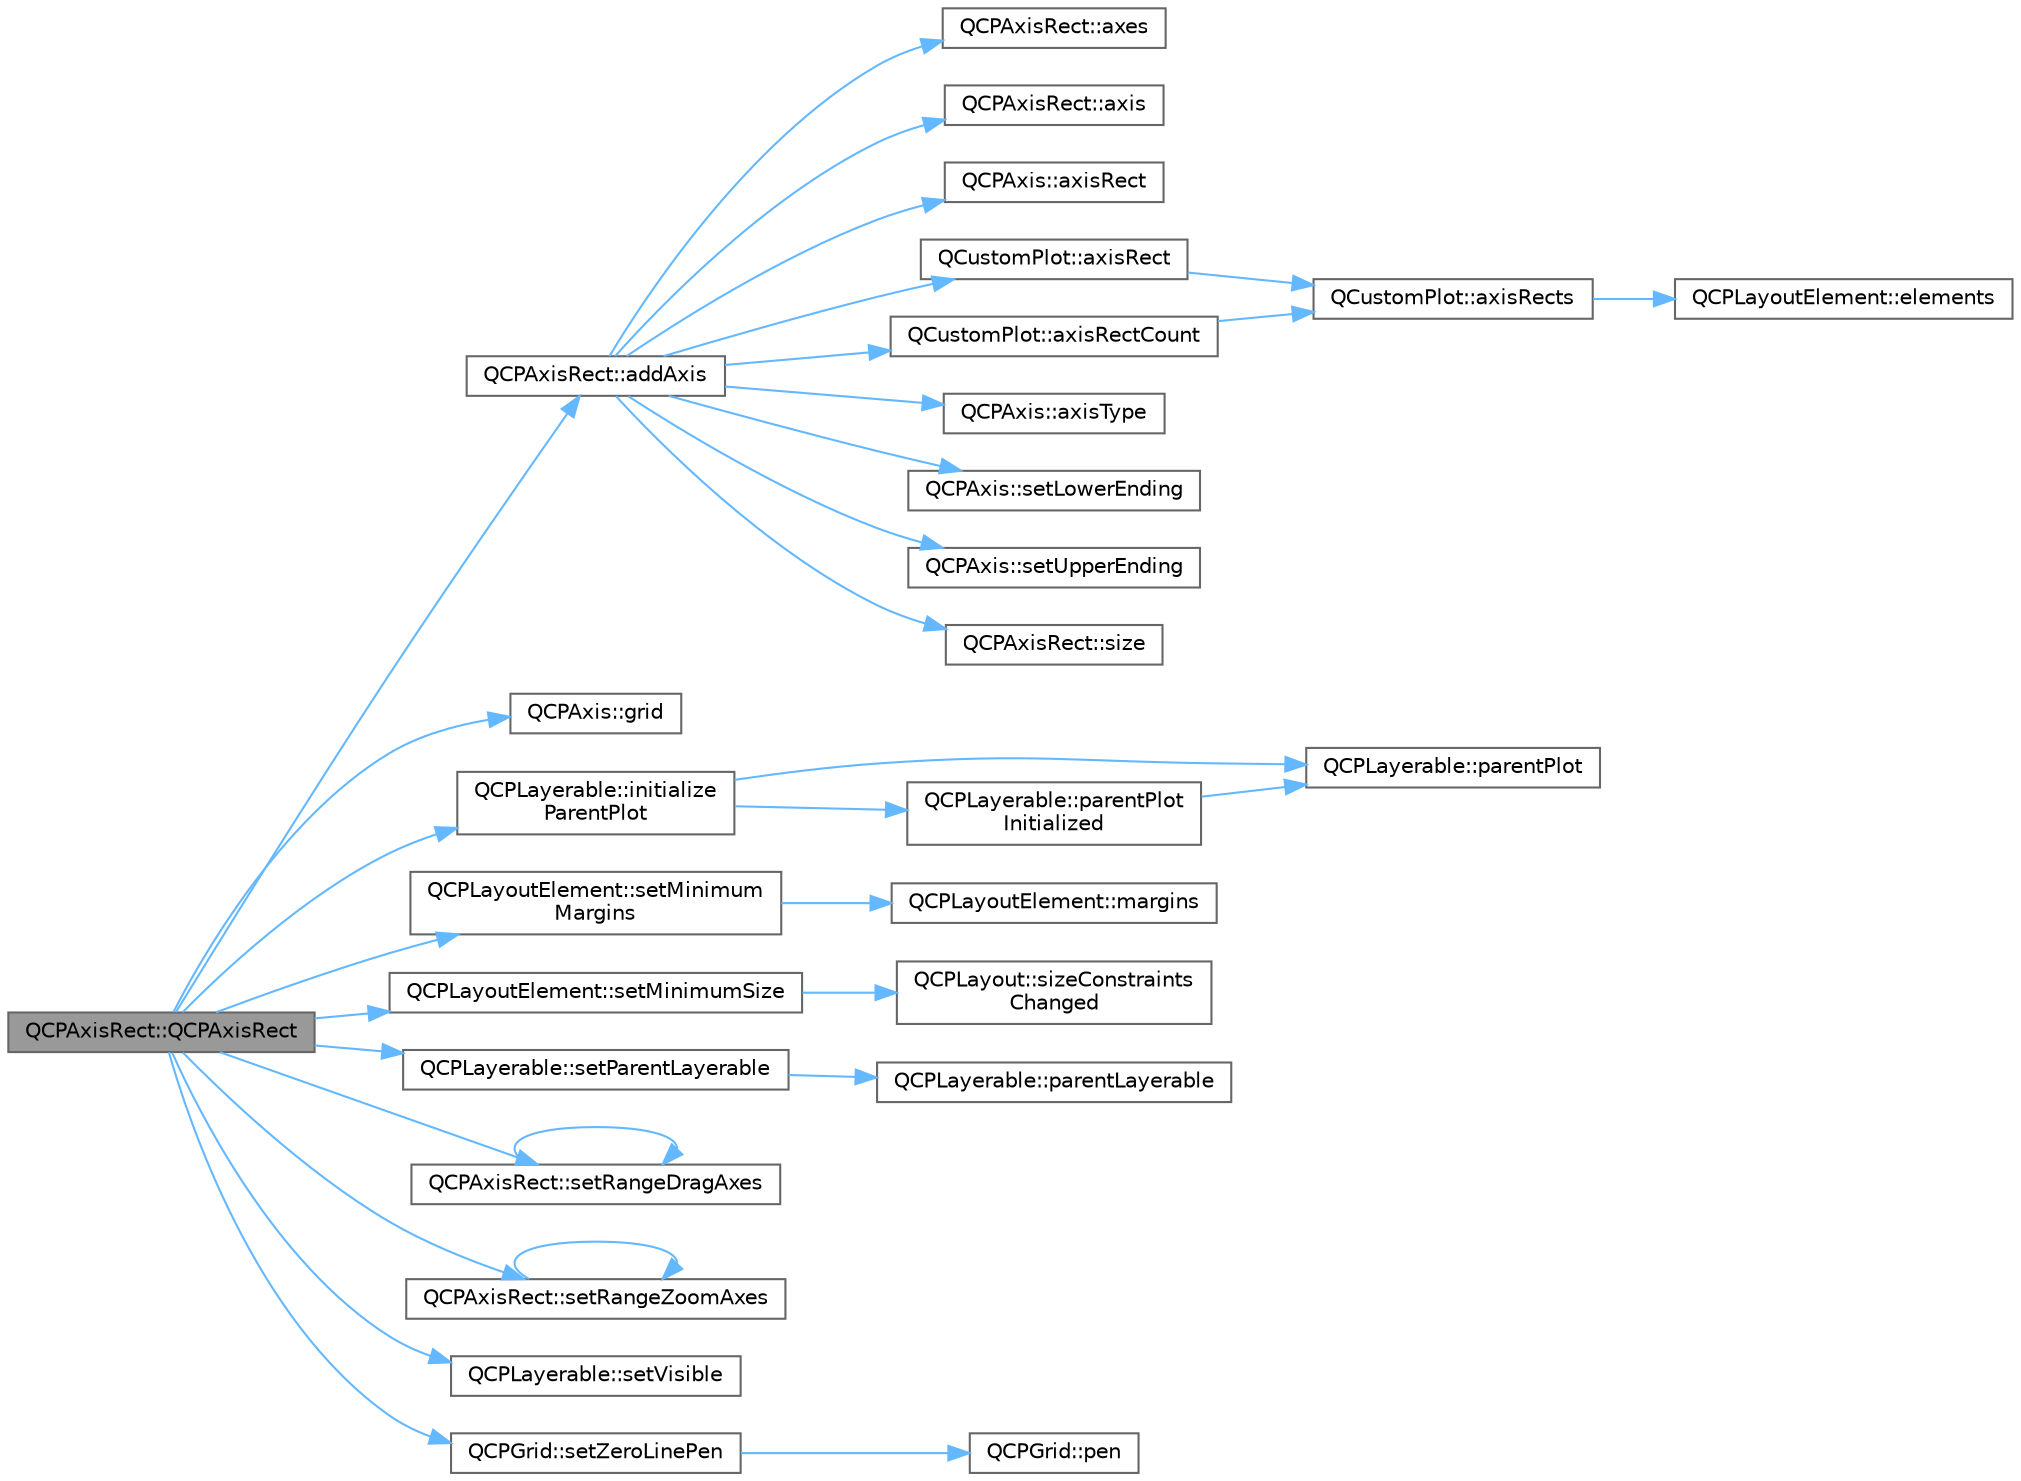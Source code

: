 digraph "QCPAxisRect::QCPAxisRect"
{
 // LATEX_PDF_SIZE
  bgcolor="transparent";
  edge [fontname=Helvetica,fontsize=10,labelfontname=Helvetica,labelfontsize=10];
  node [fontname=Helvetica,fontsize=10,shape=box,height=0.2,width=0.4];
  rankdir="LR";
  Node1 [label="QCPAxisRect::QCPAxisRect",height=0.2,width=0.4,color="gray40", fillcolor="grey60", style="filled", fontcolor="black",tooltip=" "];
  Node1 -> Node2 [color="steelblue1",style="solid"];
  Node2 [label="QCPAxisRect::addAxis",height=0.2,width=0.4,color="grey40", fillcolor="white", style="filled",URL="$class_q_c_p_axis_rect.html#a2dc336092ccc57d44a46194c8a23e4f4",tooltip=" "];
  Node2 -> Node3 [color="steelblue1",style="solid"];
  Node3 [label="QCPAxisRect::axes",height=0.2,width=0.4,color="grey40", fillcolor="white", style="filled",URL="$class_q_c_p_axis_rect.html#a11657b8faebe9677180860e8057ede26",tooltip=" "];
  Node2 -> Node4 [color="steelblue1",style="solid"];
  Node4 [label="QCPAxisRect::axis",height=0.2,width=0.4,color="grey40", fillcolor="white", style="filled",URL="$class_q_c_p_axis_rect.html#a583ae4f6d78b601b732183f6cabecbe1",tooltip=" "];
  Node2 -> Node5 [color="steelblue1",style="solid"];
  Node5 [label="QCPAxis::axisRect",height=0.2,width=0.4,color="grey40", fillcolor="white", style="filled",URL="$class_q_c_p_axis.html#a001b4ddefe6ea42d5e75866e235f62e8",tooltip=" "];
  Node2 -> Node6 [color="steelblue1",style="solid"];
  Node6 [label="QCustomPlot::axisRect",height=0.2,width=0.4,color="grey40", fillcolor="white", style="filled",URL="$class_q_custom_plot.html#ae5eefcb5f6ca26689b1fd4f6e25b42f9",tooltip=" "];
  Node6 -> Node7 [color="steelblue1",style="solid"];
  Node7 [label="QCustomPlot::axisRects",height=0.2,width=0.4,color="grey40", fillcolor="white", style="filled",URL="$class_q_custom_plot.html#a12af771429e2d7e313c8c5d5fca068fe",tooltip=" "];
  Node7 -> Node8 [color="steelblue1",style="solid"];
  Node8 [label="QCPLayoutElement::elements",height=0.2,width=0.4,color="grey40", fillcolor="white", style="filled",URL="$class_q_c_p_layout_element.html#a76dec8cb31e498994a944d7647a43309",tooltip=" "];
  Node2 -> Node9 [color="steelblue1",style="solid"];
  Node9 [label="QCustomPlot::axisRectCount",height=0.2,width=0.4,color="grey40", fillcolor="white", style="filled",URL="$class_q_custom_plot.html#a8f85940aaac50efb466287d9d2d04ec6",tooltip=" "];
  Node9 -> Node7 [color="steelblue1",style="solid"];
  Node2 -> Node10 [color="steelblue1",style="solid"];
  Node10 [label="QCPAxis::axisType",height=0.2,width=0.4,color="grey40", fillcolor="white", style="filled",URL="$class_q_c_p_axis.html#aa19679359783c5ecd27757b7e5619976",tooltip=" "];
  Node2 -> Node11 [color="steelblue1",style="solid"];
  Node11 [label="QCPAxis::setLowerEnding",height=0.2,width=0.4,color="grey40", fillcolor="white", style="filled",URL="$class_q_c_p_axis.html#a08af1c72db9ae4dc8cb8a973d44405ab",tooltip=" "];
  Node2 -> Node12 [color="steelblue1",style="solid"];
  Node12 [label="QCPAxis::setUpperEnding",height=0.2,width=0.4,color="grey40", fillcolor="white", style="filled",URL="$class_q_c_p_axis.html#a69119b892fc306f651763596685aa377",tooltip=" "];
  Node2 -> Node13 [color="steelblue1",style="solid"];
  Node13 [label="QCPAxisRect::size",height=0.2,width=0.4,color="grey40", fillcolor="white", style="filled",URL="$class_q_c_p_axis_rect.html#a7a8289346eb612f422c704f8b75cf479",tooltip=" "];
  Node1 -> Node14 [color="steelblue1",style="solid"];
  Node14 [label="QCPAxis::grid",height=0.2,width=0.4,color="grey40", fillcolor="white", style="filled",URL="$class_q_c_p_axis.html#a63f1dd2df663680d2a8d06c19592dd63",tooltip=" "];
  Node1 -> Node15 [color="steelblue1",style="solid"];
  Node15 [label="QCPLayerable::initialize\lParentPlot",height=0.2,width=0.4,color="grey40", fillcolor="white", style="filled",URL="$class_q_c_p_layerable.html#a8cbe5a0c9a5674249982f5ca5f8e02bc",tooltip=" "];
  Node15 -> Node16 [color="steelblue1",style="solid"];
  Node16 [label="QCPLayerable::parentPlot",height=0.2,width=0.4,color="grey40", fillcolor="white", style="filled",URL="$class_q_c_p_layerable.html#a36ed5b292b90934b524a4e5866a3526c",tooltip=" "];
  Node15 -> Node17 [color="steelblue1",style="solid"];
  Node17 [label="QCPLayerable::parentPlot\lInitialized",height=0.2,width=0.4,color="grey40", fillcolor="white", style="filled",URL="$class_q_c_p_layerable.html#ab20b7dbd8e0249ed61adb9622c427382",tooltip=" "];
  Node17 -> Node16 [color="steelblue1",style="solid"];
  Node1 -> Node18 [color="steelblue1",style="solid"];
  Node18 [label="QCPLayoutElement::setMinimum\lMargins",height=0.2,width=0.4,color="grey40", fillcolor="white", style="filled",URL="$class_q_c_p_layout_element.html#a0a8a17abc16b7923159fcc7608f94673",tooltip=" "];
  Node18 -> Node19 [color="steelblue1",style="solid"];
  Node19 [label="QCPLayoutElement::margins",height=0.2,width=0.4,color="grey40", fillcolor="white", style="filled",URL="$class_q_c_p_layout_element.html#af4ac9450aa2d60863bf3a8ea0c940c9d",tooltip=" "];
  Node1 -> Node20 [color="steelblue1",style="solid"];
  Node20 [label="QCPLayoutElement::setMinimumSize",height=0.2,width=0.4,color="grey40", fillcolor="white", style="filled",URL="$class_q_c_p_layout_element.html#a5dd29a3c8bc88440c97c06b67be7886b",tooltip=" "];
  Node20 -> Node21 [color="steelblue1",style="solid"];
  Node21 [label="QCPLayout::sizeConstraints\lChanged",height=0.2,width=0.4,color="grey40", fillcolor="white", style="filled",URL="$class_q_c_p_layout.html#aeac66a292f65cf7f8adf94eb92345b3e",tooltip=" "];
  Node1 -> Node22 [color="steelblue1",style="solid"];
  Node22 [label="QCPLayerable::setParentLayerable",height=0.2,width=0.4,color="grey40", fillcolor="white", style="filled",URL="$class_q_c_p_layerable.html#aa23c893671f1f6744ac235cf2204cf3a",tooltip=" "];
  Node22 -> Node23 [color="steelblue1",style="solid"];
  Node23 [label="QCPLayerable::parentLayerable",height=0.2,width=0.4,color="grey40", fillcolor="white", style="filled",URL="$class_q_c_p_layerable.html#aa78b7e644d2c519e1a9a6f2ac5fcd858",tooltip=" "];
  Node1 -> Node24 [color="steelblue1",style="solid"];
  Node24 [label="QCPAxisRect::setRangeDragAxes",height=0.2,width=0.4,color="grey40", fillcolor="white", style="filled",URL="$class_q_c_p_axis_rect.html#a648cce336bd99daac4a5ca3e5743775d",tooltip=" "];
  Node24 -> Node24 [color="steelblue1",style="solid"];
  Node1 -> Node25 [color="steelblue1",style="solid"];
  Node25 [label="QCPAxisRect::setRangeZoomAxes",height=0.2,width=0.4,color="grey40", fillcolor="white", style="filled",URL="$class_q_c_p_axis_rect.html#a9442cca2aa358405f39a64d51eca13d2",tooltip=" "];
  Node25 -> Node25 [color="steelblue1",style="solid"];
  Node1 -> Node26 [color="steelblue1",style="solid"];
  Node26 [label="QCPLayerable::setVisible",height=0.2,width=0.4,color="grey40", fillcolor="white", style="filled",URL="$class_q_c_p_layerable.html#a3bed99ddc396b48ce3ebfdc0418744f8",tooltip=" "];
  Node1 -> Node27 [color="steelblue1",style="solid"];
  Node27 [label="QCPGrid::setZeroLinePen",height=0.2,width=0.4,color="grey40", fillcolor="white", style="filled",URL="$class_q_c_p_grid.html#a209f40fdb252397b418b82d3494d8ea0",tooltip=" "];
  Node27 -> Node28 [color="steelblue1",style="solid"];
  Node28 [label="QCPGrid::pen",height=0.2,width=0.4,color="grey40", fillcolor="white", style="filled",URL="$class_q_c_p_grid.html#a1d68418766b3408c0b7b29ef40b04c2a",tooltip=" "];
}
